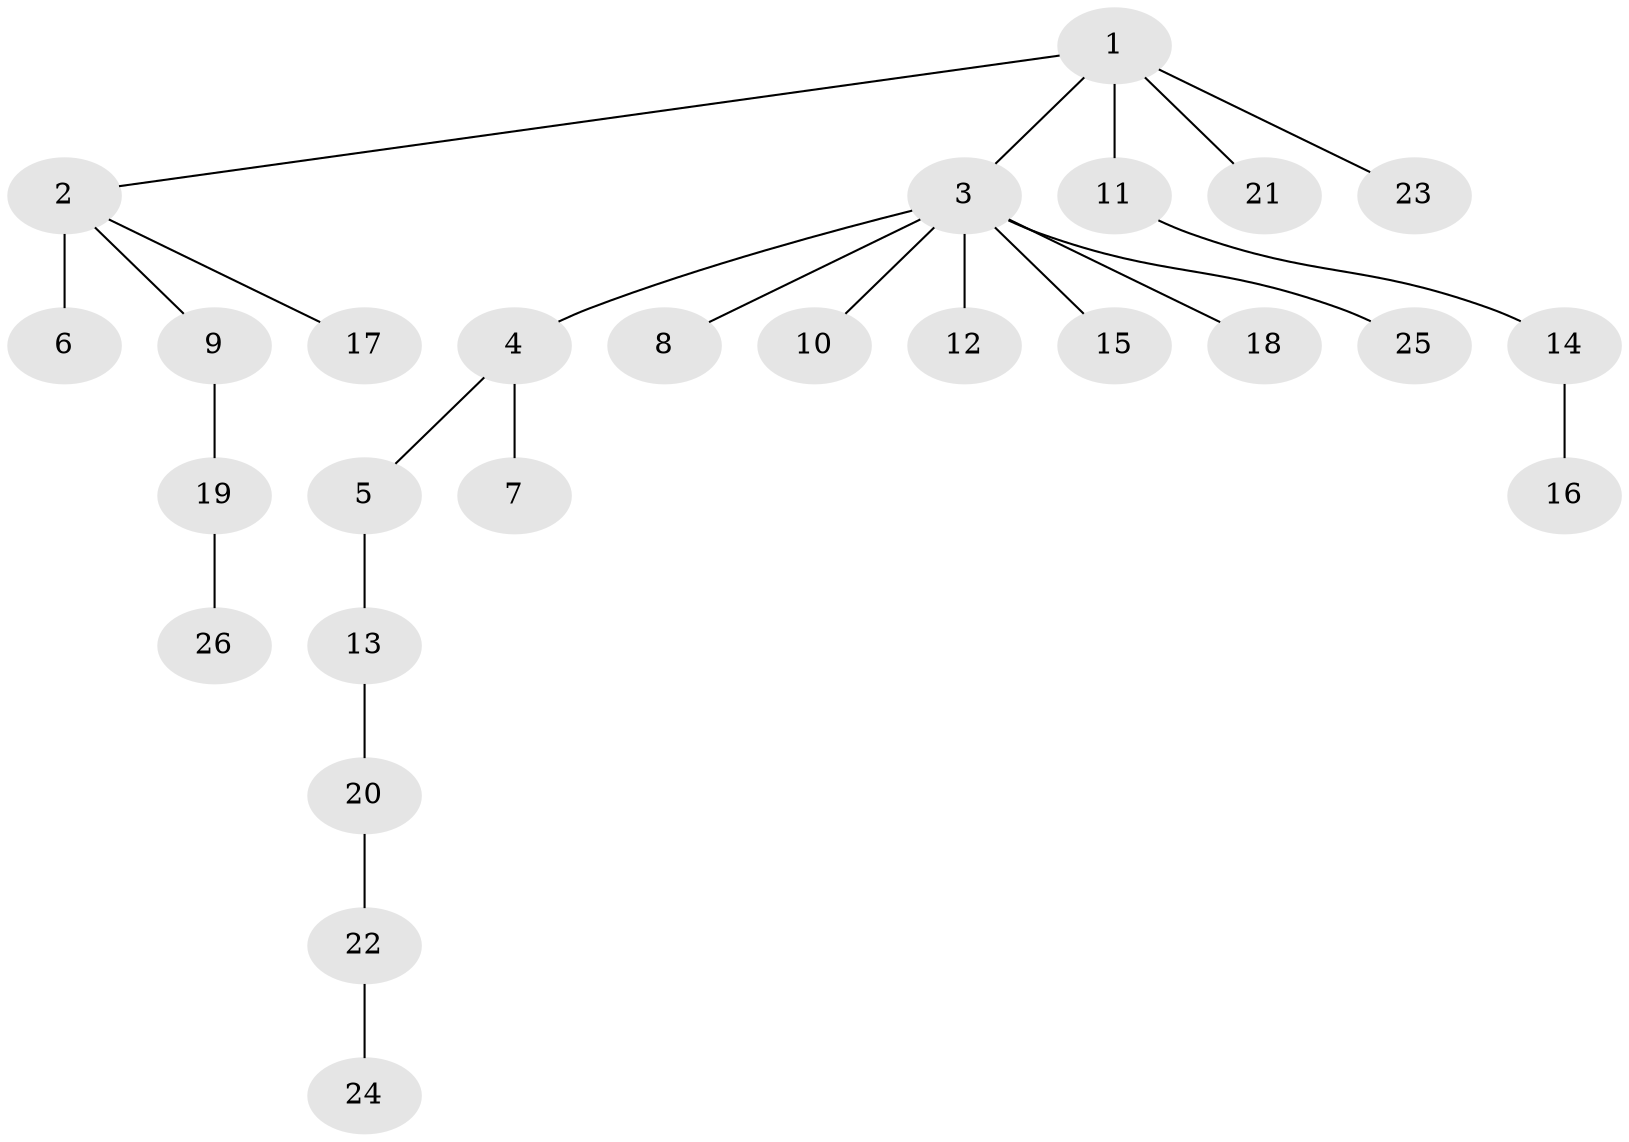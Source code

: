 // original degree distribution, {4: 0.08235294117647059, 2: 0.3176470588235294, 6: 0.011764705882352941, 5: 0.03529411764705882, 3: 0.10588235294117647, 1: 0.4470588235294118}
// Generated by graph-tools (version 1.1) at 2025/51/03/04/25 22:51:37]
// undirected, 26 vertices, 25 edges
graph export_dot {
  node [color=gray90,style=filled];
  1;
  2;
  3;
  4;
  5;
  6;
  7;
  8;
  9;
  10;
  11;
  12;
  13;
  14;
  15;
  16;
  17;
  18;
  19;
  20;
  21;
  22;
  23;
  24;
  25;
  26;
  1 -- 2 [weight=1.0];
  1 -- 3 [weight=1.0];
  1 -- 11 [weight=1.0];
  1 -- 21 [weight=1.0];
  1 -- 23 [weight=1.0];
  2 -- 6 [weight=5.0];
  2 -- 9 [weight=1.0];
  2 -- 17 [weight=1.0];
  3 -- 4 [weight=1.0];
  3 -- 8 [weight=1.0];
  3 -- 10 [weight=1.0];
  3 -- 12 [weight=1.0];
  3 -- 15 [weight=1.0];
  3 -- 18 [weight=1.0];
  3 -- 25 [weight=1.0];
  4 -- 5 [weight=1.0];
  4 -- 7 [weight=2.0];
  5 -- 13 [weight=1.0];
  9 -- 19 [weight=1.0];
  11 -- 14 [weight=1.0];
  13 -- 20 [weight=1.0];
  14 -- 16 [weight=1.0];
  19 -- 26 [weight=1.0];
  20 -- 22 [weight=1.0];
  22 -- 24 [weight=2.0];
}
